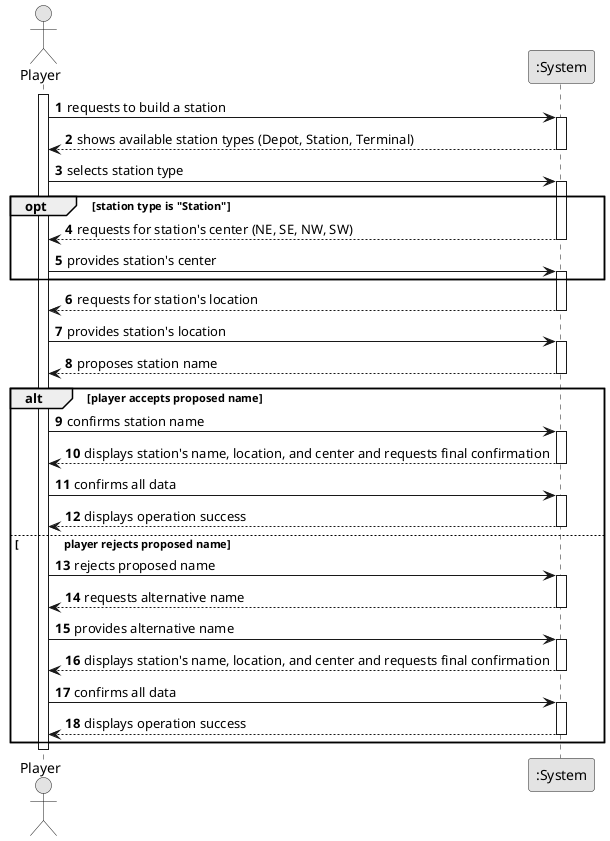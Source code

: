 @startuml
skinparam monochrome true
skinparam packageStyle rectangle
skinparam shadowing false

autonumber

actor "Player" as Player
participant ":System" as System

activate Player

    Player -> System : requests to build a station
    activate System

        System --> Player : shows available station types (Depot, Station, Terminal)
    deactivate System

    Player -> System : selects station type
    activate System

        opt station type is "Station"
            System --> Player : requests for station's center (NE, SE, NW, SW)
            deactivate System

            Player -> System : provides station's center
            activate System
        end

        System --> Player : requests for station's location
    deactivate System

    Player -> System : provides station's location
    activate System

        System --> Player : proposes station name
    deactivate System

    alt player accepts proposed name
        Player -> System : confirms station name
        activate System

            System --> Player : displays station's name, location, and center and requests final confirmation
        deactivate System

        Player -> System : confirms all data
        activate System

            System --> Player : displays operation success
        deactivate System

     else \t \t player rejects proposed name

        Player -> System : rejects proposed name
        activate System

            System --> Player : requests alternative name
        deactivate System

        Player -> System : provides alternative name
        activate System

            System --> Player : displays station's name, location, and center and requests final confirmation
        deactivate System

        Player -> System : confirms all data
        activate System

            System --> Player : displays operation success
        deactivate System
    end

deactivate Player
@enduml